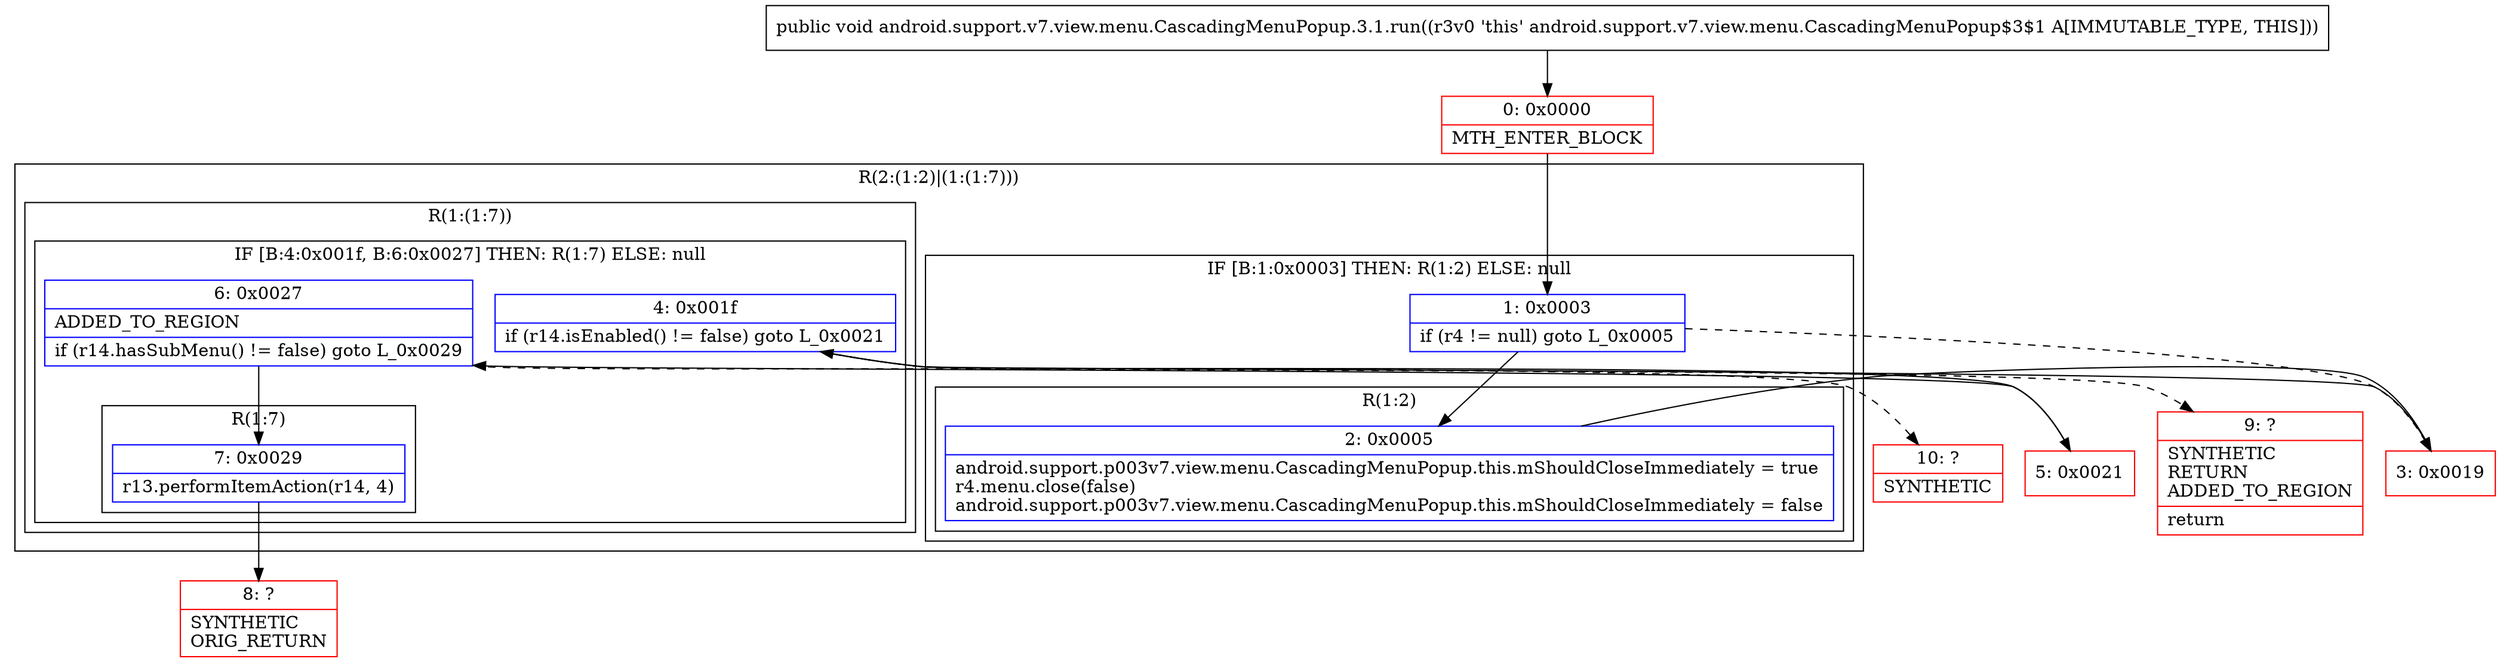 digraph "CFG forandroid.support.v7.view.menu.CascadingMenuPopup.3.1.run()V" {
subgraph cluster_Region_1625374725 {
label = "R(2:(1:2)|(1:(1:7)))";
node [shape=record,color=blue];
subgraph cluster_IfRegion_684769616 {
label = "IF [B:1:0x0003] THEN: R(1:2) ELSE: null";
node [shape=record,color=blue];
Node_1 [shape=record,label="{1\:\ 0x0003|if (r4 != null) goto L_0x0005\l}"];
subgraph cluster_Region_933225157 {
label = "R(1:2)";
node [shape=record,color=blue];
Node_2 [shape=record,label="{2\:\ 0x0005|android.support.p003v7.view.menu.CascadingMenuPopup.this.mShouldCloseImmediately = true\lr4.menu.close(false)\landroid.support.p003v7.view.menu.CascadingMenuPopup.this.mShouldCloseImmediately = false\l}"];
}
}
subgraph cluster_Region_1332462341 {
label = "R(1:(1:7))";
node [shape=record,color=blue];
subgraph cluster_IfRegion_635454341 {
label = "IF [B:4:0x001f, B:6:0x0027] THEN: R(1:7) ELSE: null";
node [shape=record,color=blue];
Node_4 [shape=record,label="{4\:\ 0x001f|if (r14.isEnabled() != false) goto L_0x0021\l}"];
Node_6 [shape=record,label="{6\:\ 0x0027|ADDED_TO_REGION\l|if (r14.hasSubMenu() != false) goto L_0x0029\l}"];
subgraph cluster_Region_194305064 {
label = "R(1:7)";
node [shape=record,color=blue];
Node_7 [shape=record,label="{7\:\ 0x0029|r13.performItemAction(r14, 4)\l}"];
}
}
}
}
Node_0 [shape=record,color=red,label="{0\:\ 0x0000|MTH_ENTER_BLOCK\l}"];
Node_3 [shape=record,color=red,label="{3\:\ 0x0019}"];
Node_5 [shape=record,color=red,label="{5\:\ 0x0021}"];
Node_8 [shape=record,color=red,label="{8\:\ ?|SYNTHETIC\lORIG_RETURN\l}"];
Node_9 [shape=record,color=red,label="{9\:\ ?|SYNTHETIC\lRETURN\lADDED_TO_REGION\l|return\l}"];
Node_10 [shape=record,color=red,label="{10\:\ ?|SYNTHETIC\l}"];
MethodNode[shape=record,label="{public void android.support.v7.view.menu.CascadingMenuPopup.3.1.run((r3v0 'this' android.support.v7.view.menu.CascadingMenuPopup$3$1 A[IMMUTABLE_TYPE, THIS])) }"];
MethodNode -> Node_0;
Node_1 -> Node_2;
Node_1 -> Node_3[style=dashed];
Node_2 -> Node_3;
Node_4 -> Node_5;
Node_4 -> Node_9[style=dashed];
Node_6 -> Node_7;
Node_6 -> Node_10[style=dashed];
Node_7 -> Node_8;
Node_0 -> Node_1;
Node_3 -> Node_4;
Node_5 -> Node_6;
}


